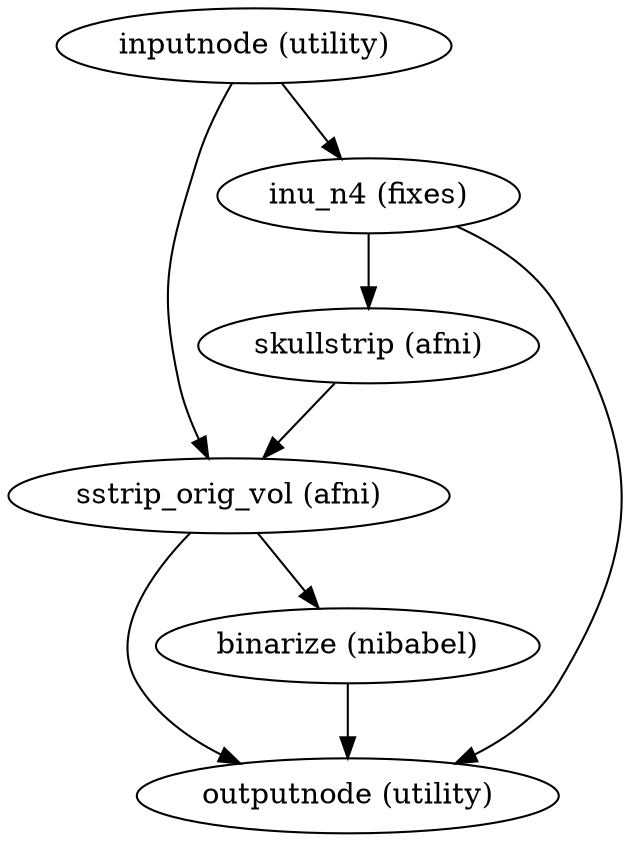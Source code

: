 strict digraph  {
"inputnode (utility)";
"sstrip_orig_vol (afni)";
"inu_n4 (fixes)";
"outputnode (utility)";
"binarize (nibabel)";
"skullstrip (afni)";
"inputnode (utility)" -> "sstrip_orig_vol (afni)";
"inputnode (utility)" -> "inu_n4 (fixes)";
"sstrip_orig_vol (afni)" -> "outputnode (utility)";
"sstrip_orig_vol (afni)" -> "binarize (nibabel)";
"inu_n4 (fixes)" -> "skullstrip (afni)";
"inu_n4 (fixes)" -> "outputnode (utility)";
"binarize (nibabel)" -> "outputnode (utility)";
"skullstrip (afni)" -> "sstrip_orig_vol (afni)";
}
